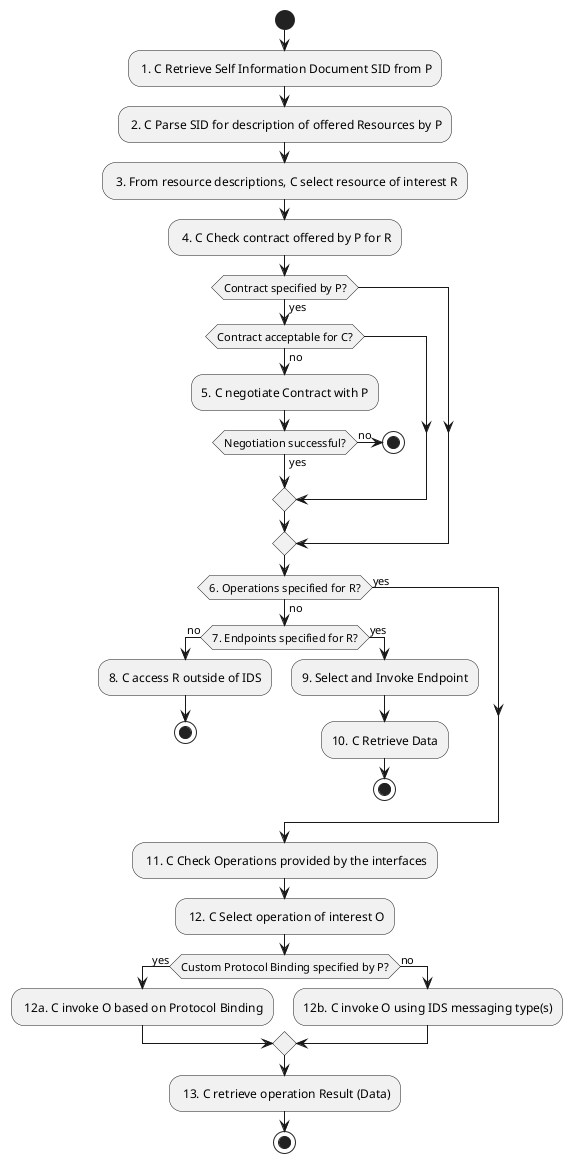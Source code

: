 @startuml

start

: 1. C Retrieve Self Information Document SID from P;
: 2. C Parse SID for description of offered Resources by P;
: 3. From resource descriptions, C select resource of interest R;
: 4. C Check contract offered by P for R;

if (Contract specified by P?) then (yes)
    if (Contract acceptable for C?) then (no)
        :5. C negotiate Contract with P;

        if (Negotiation successful?) then (yes)
            else (no)
                stop
        endif
    endif
endif

if (6. Operations specified for R?) then (no)

    if (7. Endpoints specified for R?) then (no)
        :8. C access R outside of IDS;
        stop
    else (yes)
        :9. Select and Invoke Endpoint;
        :10. C Retrieve Data;
        stop
    endif

    else (yes)
endif

: 11. C Check Operations provided by the interfaces;
: 12. C Select operation of interest O;

if (Custom Protocol Binding specified by P?) then (yes)
    : 12a. C invoke O based on Protocol Binding;

    else (no)
    :12b. C invoke O using IDS messaging type(s);
endif

: 13. C retrieve operation Result (Data);

stop

@enduml
